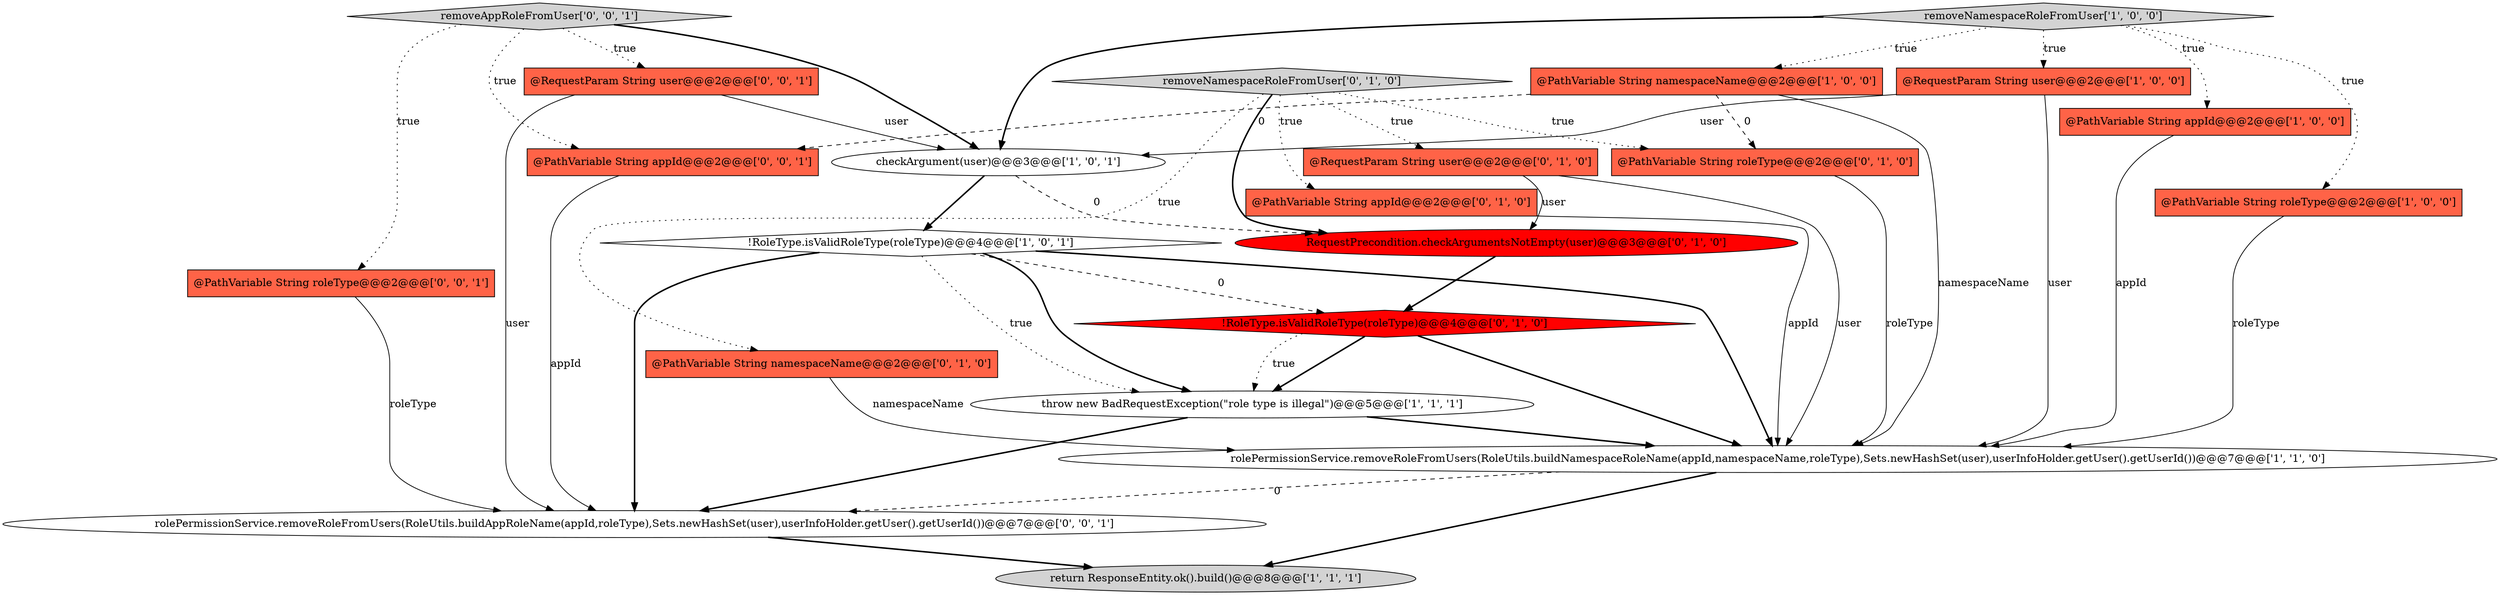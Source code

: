 digraph {
10 [style = filled, label = "@RequestParam String user@@@2@@@['0', '1', '0']", fillcolor = tomato, shape = box image = "AAA0AAABBB2BBB"];
16 [style = filled, label = "removeNamespaceRoleFromUser['0', '1', '0']", fillcolor = lightgray, shape = diamond image = "AAA0AAABBB2BBB"];
8 [style = filled, label = "removeNamespaceRoleFromUser['1', '0', '0']", fillcolor = lightgray, shape = diamond image = "AAA0AAABBB1BBB"];
19 [style = filled, label = "removeAppRoleFromUser['0', '0', '1']", fillcolor = lightgray, shape = diamond image = "AAA0AAABBB3BBB"];
20 [style = filled, label = "@RequestParam String user@@@2@@@['0', '0', '1']", fillcolor = tomato, shape = box image = "AAA0AAABBB3BBB"];
6 [style = filled, label = "throw new BadRequestException(\"role type is illegal\")@@@5@@@['1', '1', '1']", fillcolor = white, shape = ellipse image = "AAA0AAABBB1BBB"];
2 [style = filled, label = "return ResponseEntity.ok().build()@@@8@@@['1', '1', '1']", fillcolor = lightgray, shape = ellipse image = "AAA0AAABBB1BBB"];
11 [style = filled, label = "!RoleType.isValidRoleType(roleType)@@@4@@@['0', '1', '0']", fillcolor = red, shape = diamond image = "AAA1AAABBB2BBB"];
13 [style = filled, label = "RequestPrecondition.checkArgumentsNotEmpty(user)@@@3@@@['0', '1', '0']", fillcolor = red, shape = ellipse image = "AAA1AAABBB2BBB"];
14 [style = filled, label = "@PathVariable String namespaceName@@@2@@@['0', '1', '0']", fillcolor = tomato, shape = box image = "AAA0AAABBB2BBB"];
9 [style = filled, label = "checkArgument(user)@@@3@@@['1', '0', '1']", fillcolor = white, shape = ellipse image = "AAA0AAABBB1BBB"];
7 [style = filled, label = "@PathVariable String namespaceName@@@2@@@['1', '0', '0']", fillcolor = tomato, shape = box image = "AAA1AAABBB1BBB"];
12 [style = filled, label = "@PathVariable String appId@@@2@@@['0', '1', '0']", fillcolor = tomato, shape = box image = "AAA0AAABBB2BBB"];
15 [style = filled, label = "@PathVariable String roleType@@@2@@@['0', '1', '0']", fillcolor = tomato, shape = box image = "AAA1AAABBB2BBB"];
5 [style = filled, label = "@RequestParam String user@@@2@@@['1', '0', '0']", fillcolor = tomato, shape = box image = "AAA0AAABBB1BBB"];
18 [style = filled, label = "rolePermissionService.removeRoleFromUsers(RoleUtils.buildAppRoleName(appId,roleType),Sets.newHashSet(user),userInfoHolder.getUser().getUserId())@@@7@@@['0', '0', '1']", fillcolor = white, shape = ellipse image = "AAA0AAABBB3BBB"];
0 [style = filled, label = "rolePermissionService.removeRoleFromUsers(RoleUtils.buildNamespaceRoleName(appId,namespaceName,roleType),Sets.newHashSet(user),userInfoHolder.getUser().getUserId())@@@7@@@['1', '1', '0']", fillcolor = white, shape = ellipse image = "AAA0AAABBB1BBB"];
3 [style = filled, label = "@PathVariable String appId@@@2@@@['1', '0', '0']", fillcolor = tomato, shape = box image = "AAA0AAABBB1BBB"];
17 [style = filled, label = "@PathVariable String roleType@@@2@@@['0', '0', '1']", fillcolor = tomato, shape = box image = "AAA0AAABBB3BBB"];
4 [style = filled, label = "@PathVariable String roleType@@@2@@@['1', '0', '0']", fillcolor = tomato, shape = box image = "AAA0AAABBB1BBB"];
21 [style = filled, label = "@PathVariable String appId@@@2@@@['0', '0', '1']", fillcolor = tomato, shape = box image = "AAA0AAABBB3BBB"];
1 [style = filled, label = "!RoleType.isValidRoleType(roleType)@@@4@@@['1', '0', '1']", fillcolor = white, shape = diamond image = "AAA0AAABBB1BBB"];
10->13 [style = solid, label="user"];
16->13 [style = bold, label=""];
7->21 [style = dashed, label="0"];
17->18 [style = solid, label="roleType"];
5->0 [style = solid, label="user"];
16->12 [style = dotted, label="true"];
5->9 [style = solid, label="user"];
19->17 [style = dotted, label="true"];
6->18 [style = bold, label=""];
19->20 [style = dotted, label="true"];
11->6 [style = bold, label=""];
0->2 [style = bold, label=""];
20->9 [style = solid, label="user"];
3->0 [style = solid, label="appId"];
20->18 [style = solid, label="user"];
8->7 [style = dotted, label="true"];
1->18 [style = bold, label=""];
6->0 [style = bold, label=""];
15->0 [style = solid, label="roleType"];
1->0 [style = bold, label=""];
19->21 [style = dotted, label="true"];
18->2 [style = bold, label=""];
12->0 [style = solid, label="appId"];
21->18 [style = solid, label="appId"];
13->11 [style = bold, label=""];
8->3 [style = dotted, label="true"];
8->4 [style = dotted, label="true"];
16->10 [style = dotted, label="true"];
10->0 [style = solid, label="user"];
11->0 [style = bold, label=""];
1->6 [style = bold, label=""];
4->0 [style = solid, label="roleType"];
14->0 [style = solid, label="namespaceName"];
19->9 [style = bold, label=""];
8->5 [style = dotted, label="true"];
11->6 [style = dotted, label="true"];
1->11 [style = dashed, label="0"];
16->14 [style = dotted, label="true"];
9->13 [style = dashed, label="0"];
8->9 [style = bold, label=""];
7->15 [style = dashed, label="0"];
0->18 [style = dashed, label="0"];
1->6 [style = dotted, label="true"];
7->0 [style = solid, label="namespaceName"];
9->1 [style = bold, label=""];
16->15 [style = dotted, label="true"];
}

